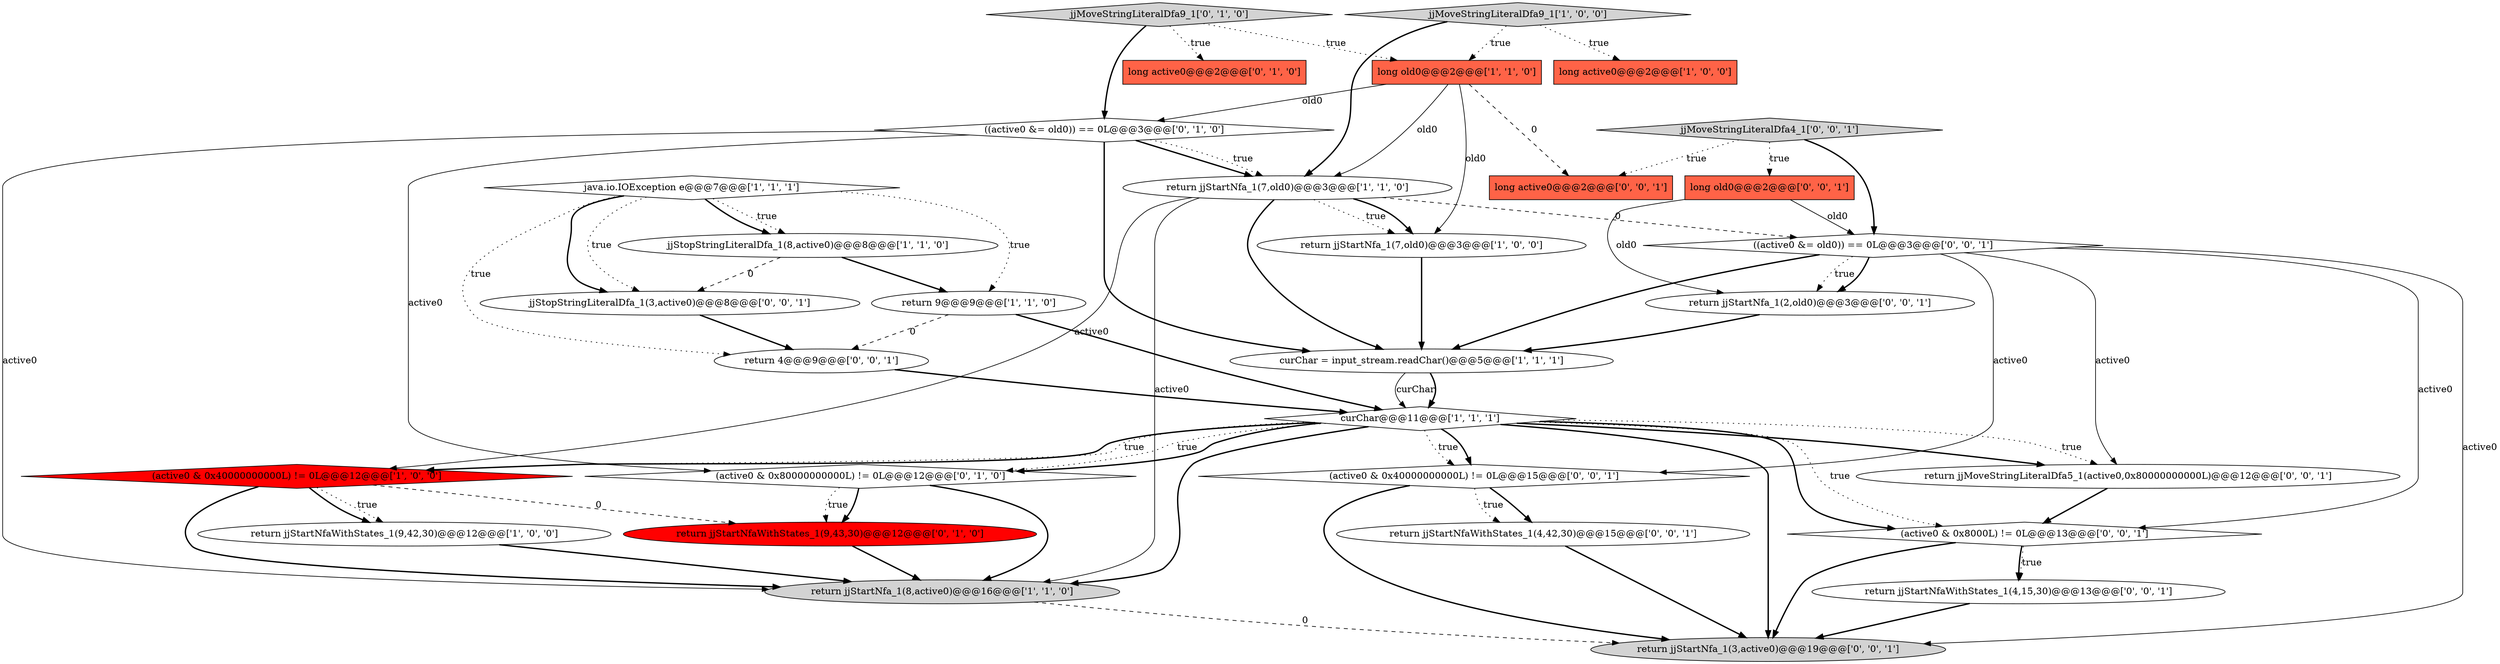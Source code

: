 digraph {
7 [style = filled, label = "return jjStartNfa_1(7,old0)@@@3@@@['1', '1', '0']", fillcolor = white, shape = ellipse image = "AAA0AAABBB1BBB"];
18 [style = filled, label = "long old0@@@2@@@['0', '0', '1']", fillcolor = tomato, shape = box image = "AAA0AAABBB3BBB"];
3 [style = filled, label = "return 9@@@9@@@['1', '1', '0']", fillcolor = white, shape = ellipse image = "AAA0AAABBB1BBB"];
20 [style = filled, label = "return jjStartNfaWithStates_1(4,15,30)@@@13@@@['0', '0', '1']", fillcolor = white, shape = ellipse image = "AAA0AAABBB3BBB"];
11 [style = filled, label = "return jjStartNfa_1(8,active0)@@@16@@@['1', '1', '0']", fillcolor = lightgray, shape = ellipse image = "AAA0AAABBB1BBB"];
5 [style = filled, label = "return jjStartNfa_1(7,old0)@@@3@@@['1', '0', '0']", fillcolor = white, shape = ellipse image = "AAA0AAABBB1BBB"];
16 [style = filled, label = "jjMoveStringLiteralDfa9_1['0', '1', '0']", fillcolor = lightgray, shape = diamond image = "AAA0AAABBB2BBB"];
10 [style = filled, label = "jjMoveStringLiteralDfa9_1['1', '0', '0']", fillcolor = lightgray, shape = diamond image = "AAA0AAABBB1BBB"];
13 [style = filled, label = "long active0@@@2@@@['0', '1', '0']", fillcolor = tomato, shape = box image = "AAA0AAABBB2BBB"];
30 [style = filled, label = "(active0 & 0x8000L) != 0L@@@13@@@['0', '0', '1']", fillcolor = white, shape = diamond image = "AAA0AAABBB3BBB"];
28 [style = filled, label = "return jjStartNfaWithStates_1(4,42,30)@@@15@@@['0', '0', '1']", fillcolor = white, shape = ellipse image = "AAA0AAABBB3BBB"];
15 [style = filled, label = "((active0 &= old0)) == 0L@@@3@@@['0', '1', '0']", fillcolor = white, shape = diamond image = "AAA0AAABBB2BBB"];
6 [style = filled, label = "long old0@@@2@@@['1', '1', '0']", fillcolor = tomato, shape = box image = "AAA0AAABBB1BBB"];
26 [style = filled, label = "((active0 &= old0)) == 0L@@@3@@@['0', '0', '1']", fillcolor = white, shape = diamond image = "AAA0AAABBB3BBB"];
19 [style = filled, label = "long active0@@@2@@@['0', '0', '1']", fillcolor = tomato, shape = box image = "AAA0AAABBB3BBB"];
0 [style = filled, label = "long active0@@@2@@@['1', '0', '0']", fillcolor = tomato, shape = box image = "AAA0AAABBB1BBB"];
2 [style = filled, label = "jjStopStringLiteralDfa_1(8,active0)@@@8@@@['1', '1', '0']", fillcolor = white, shape = ellipse image = "AAA0AAABBB1BBB"];
27 [style = filled, label = "return jjMoveStringLiteralDfa5_1(active0,0x80000000000L)@@@12@@@['0', '0', '1']", fillcolor = white, shape = ellipse image = "AAA0AAABBB3BBB"];
1 [style = filled, label = "java.io.IOException e@@@7@@@['1', '1', '1']", fillcolor = white, shape = diamond image = "AAA0AAABBB1BBB"];
23 [style = filled, label = "jjStopStringLiteralDfa_1(3,active0)@@@8@@@['0', '0', '1']", fillcolor = white, shape = ellipse image = "AAA0AAABBB3BBB"];
8 [style = filled, label = "(active0 & 0x40000000000L) != 0L@@@12@@@['1', '0', '0']", fillcolor = red, shape = diamond image = "AAA1AAABBB1BBB"];
24 [style = filled, label = "return 4@@@9@@@['0', '0', '1']", fillcolor = white, shape = ellipse image = "AAA0AAABBB3BBB"];
29 [style = filled, label = "(active0 & 0x40000000000L) != 0L@@@15@@@['0', '0', '1']", fillcolor = white, shape = diamond image = "AAA0AAABBB3BBB"];
22 [style = filled, label = "return jjStartNfa_1(2,old0)@@@3@@@['0', '0', '1']", fillcolor = white, shape = ellipse image = "AAA0AAABBB3BBB"];
4 [style = filled, label = "return jjStartNfaWithStates_1(9,42,30)@@@12@@@['1', '0', '0']", fillcolor = white, shape = ellipse image = "AAA0AAABBB1BBB"];
9 [style = filled, label = "curChar = input_stream.readChar()@@@5@@@['1', '1', '1']", fillcolor = white, shape = ellipse image = "AAA0AAABBB1BBB"];
25 [style = filled, label = "return jjStartNfa_1(3,active0)@@@19@@@['0', '0', '1']", fillcolor = lightgray, shape = ellipse image = "AAA0AAABBB3BBB"];
14 [style = filled, label = "(active0 & 0x80000000000L) != 0L@@@12@@@['0', '1', '0']", fillcolor = white, shape = diamond image = "AAA0AAABBB2BBB"];
17 [style = filled, label = "return jjStartNfaWithStates_1(9,43,30)@@@12@@@['0', '1', '0']", fillcolor = red, shape = ellipse image = "AAA1AAABBB2BBB"];
21 [style = filled, label = "jjMoveStringLiteralDfa4_1['0', '0', '1']", fillcolor = lightgray, shape = diamond image = "AAA0AAABBB3BBB"];
12 [style = filled, label = "curChar@@@11@@@['1', '1', '1']", fillcolor = white, shape = diamond image = "AAA0AAABBB1BBB"];
2->23 [style = dashed, label="0"];
16->15 [style = bold, label=""];
24->12 [style = bold, label=""];
15->11 [style = solid, label="active0"];
10->6 [style = dotted, label="true"];
9->12 [style = solid, label="curChar"];
15->7 [style = bold, label=""];
12->29 [style = dotted, label="true"];
16->13 [style = dotted, label="true"];
5->9 [style = bold, label=""];
15->14 [style = solid, label="active0"];
18->22 [style = solid, label="old0"];
12->8 [style = dotted, label="true"];
21->18 [style = dotted, label="true"];
26->30 [style = solid, label="active0"];
30->20 [style = bold, label=""];
2->3 [style = bold, label=""];
27->30 [style = bold, label=""];
1->24 [style = dotted, label="true"];
22->9 [style = bold, label=""];
12->11 [style = bold, label=""];
3->24 [style = dashed, label="0"];
29->25 [style = bold, label=""];
26->9 [style = bold, label=""];
14->17 [style = bold, label=""];
18->26 [style = solid, label="old0"];
12->30 [style = bold, label=""];
30->25 [style = bold, label=""];
26->22 [style = dotted, label="true"];
3->12 [style = bold, label=""];
15->7 [style = dotted, label="true"];
20->25 [style = bold, label=""];
10->7 [style = bold, label=""];
6->7 [style = solid, label="old0"];
8->4 [style = dotted, label="true"];
12->30 [style = dotted, label="true"];
26->22 [style = bold, label=""];
1->23 [style = bold, label=""];
7->5 [style = dotted, label="true"];
1->3 [style = dotted, label="true"];
29->28 [style = bold, label=""];
7->9 [style = bold, label=""];
14->17 [style = dotted, label="true"];
6->5 [style = solid, label="old0"];
12->14 [style = dotted, label="true"];
12->27 [style = dotted, label="true"];
7->5 [style = bold, label=""];
23->24 [style = bold, label=""];
7->11 [style = solid, label="active0"];
12->29 [style = bold, label=""];
21->26 [style = bold, label=""];
29->28 [style = dotted, label="true"];
26->25 [style = solid, label="active0"];
26->27 [style = solid, label="active0"];
30->20 [style = dotted, label="true"];
12->8 [style = bold, label=""];
15->9 [style = bold, label=""];
12->25 [style = bold, label=""];
21->19 [style = dotted, label="true"];
26->29 [style = solid, label="active0"];
6->19 [style = dashed, label="0"];
12->14 [style = bold, label=""];
11->25 [style = dashed, label="0"];
6->15 [style = solid, label="old0"];
28->25 [style = bold, label=""];
8->17 [style = dashed, label="0"];
10->0 [style = dotted, label="true"];
1->23 [style = dotted, label="true"];
1->2 [style = bold, label=""];
9->12 [style = bold, label=""];
8->4 [style = bold, label=""];
1->2 [style = dotted, label="true"];
4->11 [style = bold, label=""];
7->26 [style = dashed, label="0"];
8->11 [style = bold, label=""];
14->11 [style = bold, label=""];
12->27 [style = bold, label=""];
7->8 [style = solid, label="active0"];
16->6 [style = dotted, label="true"];
17->11 [style = bold, label=""];
}
